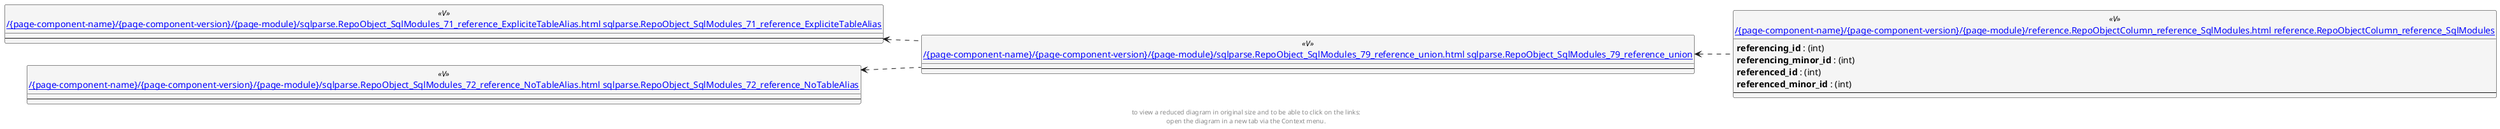 @startuml
left to right direction
'top to bottom direction
hide circle
'avoide "." issues:
set namespaceSeparator none


skinparam class {
  BackgroundColor White
  BackgroundColor<<FN>> Yellow
  BackgroundColor<<FS>> Yellow
  BackgroundColor<<FT>> LightGray
  BackgroundColor<<IF>> Yellow
  BackgroundColor<<IS>> Yellow
  BackgroundColor<<P>> Aqua
  BackgroundColor<<PC>> Aqua
  BackgroundColor<<SN>> Yellow
  BackgroundColor<<SO>> SlateBlue
  BackgroundColor<<TF>> LightGray
  BackgroundColor<<TR>> Tomato
  BackgroundColor<<U>> White
  BackgroundColor<<V>> WhiteSmoke
  BackgroundColor<<X>> Aqua
}


entity "[[{site-url}/{page-component-name}/{page-component-version}/{page-module}/reference.RepoObjectColumn_reference_SqlModules.html reference.RepoObjectColumn_reference_SqlModules]]" as reference.RepoObjectColumn_reference_SqlModules << V >> {
  **referencing_id** : (int)
  **referencing_minor_id** : (int)
  **referenced_id** : (int)
  **referenced_minor_id** : (int)
  --
}

entity "[[{site-url}/{page-component-name}/{page-component-version}/{page-module}/sqlparse.RepoObject_SqlModules_71_reference_ExpliciteTableAlias.html sqlparse.RepoObject_SqlModules_71_reference_ExpliciteTableAlias]]" as sqlparse.RepoObject_SqlModules_71_reference_ExpliciteTableAlias << V >> {
  --
}

entity "[[{site-url}/{page-component-name}/{page-component-version}/{page-module}/sqlparse.RepoObject_SqlModules_72_reference_NoTableAlias.html sqlparse.RepoObject_SqlModules_72_reference_NoTableAlias]]" as sqlparse.RepoObject_SqlModules_72_reference_NoTableAlias << V >> {
  --
}

entity "[[{site-url}/{page-component-name}/{page-component-version}/{page-module}/sqlparse.RepoObject_SqlModules_79_reference_union.html sqlparse.RepoObject_SqlModules_79_reference_union]]" as sqlparse.RepoObject_SqlModules_79_reference_union << V >> {
  --
}

sqlparse.RepoObject_SqlModules_71_reference_ExpliciteTableAlias <.. sqlparse.RepoObject_SqlModules_79_reference_union
sqlparse.RepoObject_SqlModules_72_reference_NoTableAlias <.. sqlparse.RepoObject_SqlModules_79_reference_union
sqlparse.RepoObject_SqlModules_79_reference_union <.. reference.RepoObjectColumn_reference_SqlModules
footer
to view a reduced diagram in original size and to be able to click on the links:
open the diagram in a new tab via the Context menu.
end footer

@enduml

